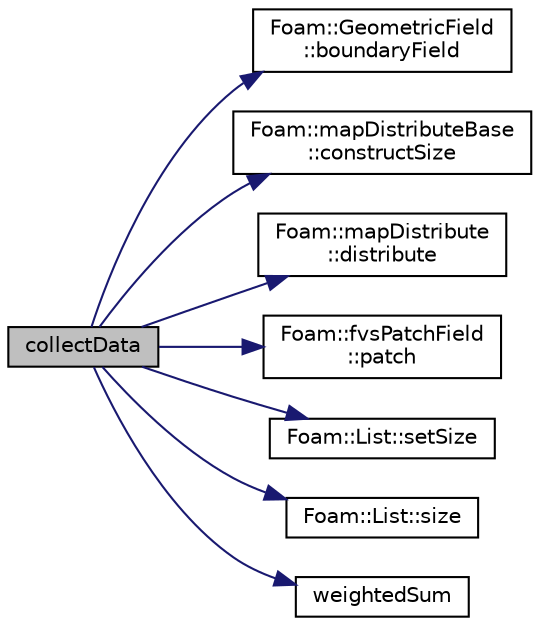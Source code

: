 digraph "collectData"
{
  bgcolor="transparent";
  edge [fontname="Helvetica",fontsize="10",labelfontname="Helvetica",labelfontsize="10"];
  node [fontname="Helvetica",fontsize="10",shape=record];
  rankdir="LR";
  Node68 [label="collectData",height=0.2,width=0.4,color="black", fillcolor="grey75", style="filled", fontcolor="black"];
  Node68 -> Node69 [color="midnightblue",fontsize="10",style="solid",fontname="Helvetica"];
  Node69 [label="Foam::GeometricField\l::boundaryField",height=0.2,width=0.4,color="black",URL="$a23249.html#a9ff7de36fba06b4f4f77a75142ad72b6",tooltip="Return const-reference to the boundary field. "];
  Node68 -> Node70 [color="midnightblue",fontsize="10",style="solid",fontname="Helvetica"];
  Node70 [label="Foam::mapDistributeBase\l::constructSize",height=0.2,width=0.4,color="black",URL="$a28525.html#aafa5c5eaac08986c309d43bb80c2ab1f",tooltip="Constructed data size. "];
  Node68 -> Node71 [color="midnightblue",fontsize="10",style="solid",fontname="Helvetica"];
  Node71 [label="Foam::mapDistribute\l::distribute",height=0.2,width=0.4,color="black",URL="$a28513.html#a93e1a643307eb8869f583019ca92cec2",tooltip="Distribute data using default commsType. "];
  Node68 -> Node72 [color="midnightblue",fontsize="10",style="solid",fontname="Helvetica"];
  Node72 [label="Foam::fvsPatchField\l::patch",height=0.2,width=0.4,color="black",URL="$a23241.html#aca0923a4611f6166ffd8fa14d81864a4",tooltip="Return patch. "];
  Node68 -> Node73 [color="midnightblue",fontsize="10",style="solid",fontname="Helvetica"];
  Node73 [label="Foam::List::setSize",height=0.2,width=0.4,color="black",URL="$a26833.html#aedb985ffeaf1bdbfeccc2a8730405703",tooltip="Reset size of List. "];
  Node68 -> Node74 [color="midnightblue",fontsize="10",style="solid",fontname="Helvetica"];
  Node74 [label="Foam::List::size",height=0.2,width=0.4,color="black",URL="$a26833.html#a8a5f6fa29bd4b500caf186f60245b384",tooltip="Override size to be inconsistent with allocated storage. "];
  Node68 -> Node75 [color="midnightblue",fontsize="10",style="solid",fontname="Helvetica"];
  Node75 [label="weightedSum",height=0.2,width=0.4,color="black",URL="$a23573.html#a9f9644f38e9a4d633d003ff929e2bb9d",tooltip="Sum surface field contributions to create cell values. "];
}
